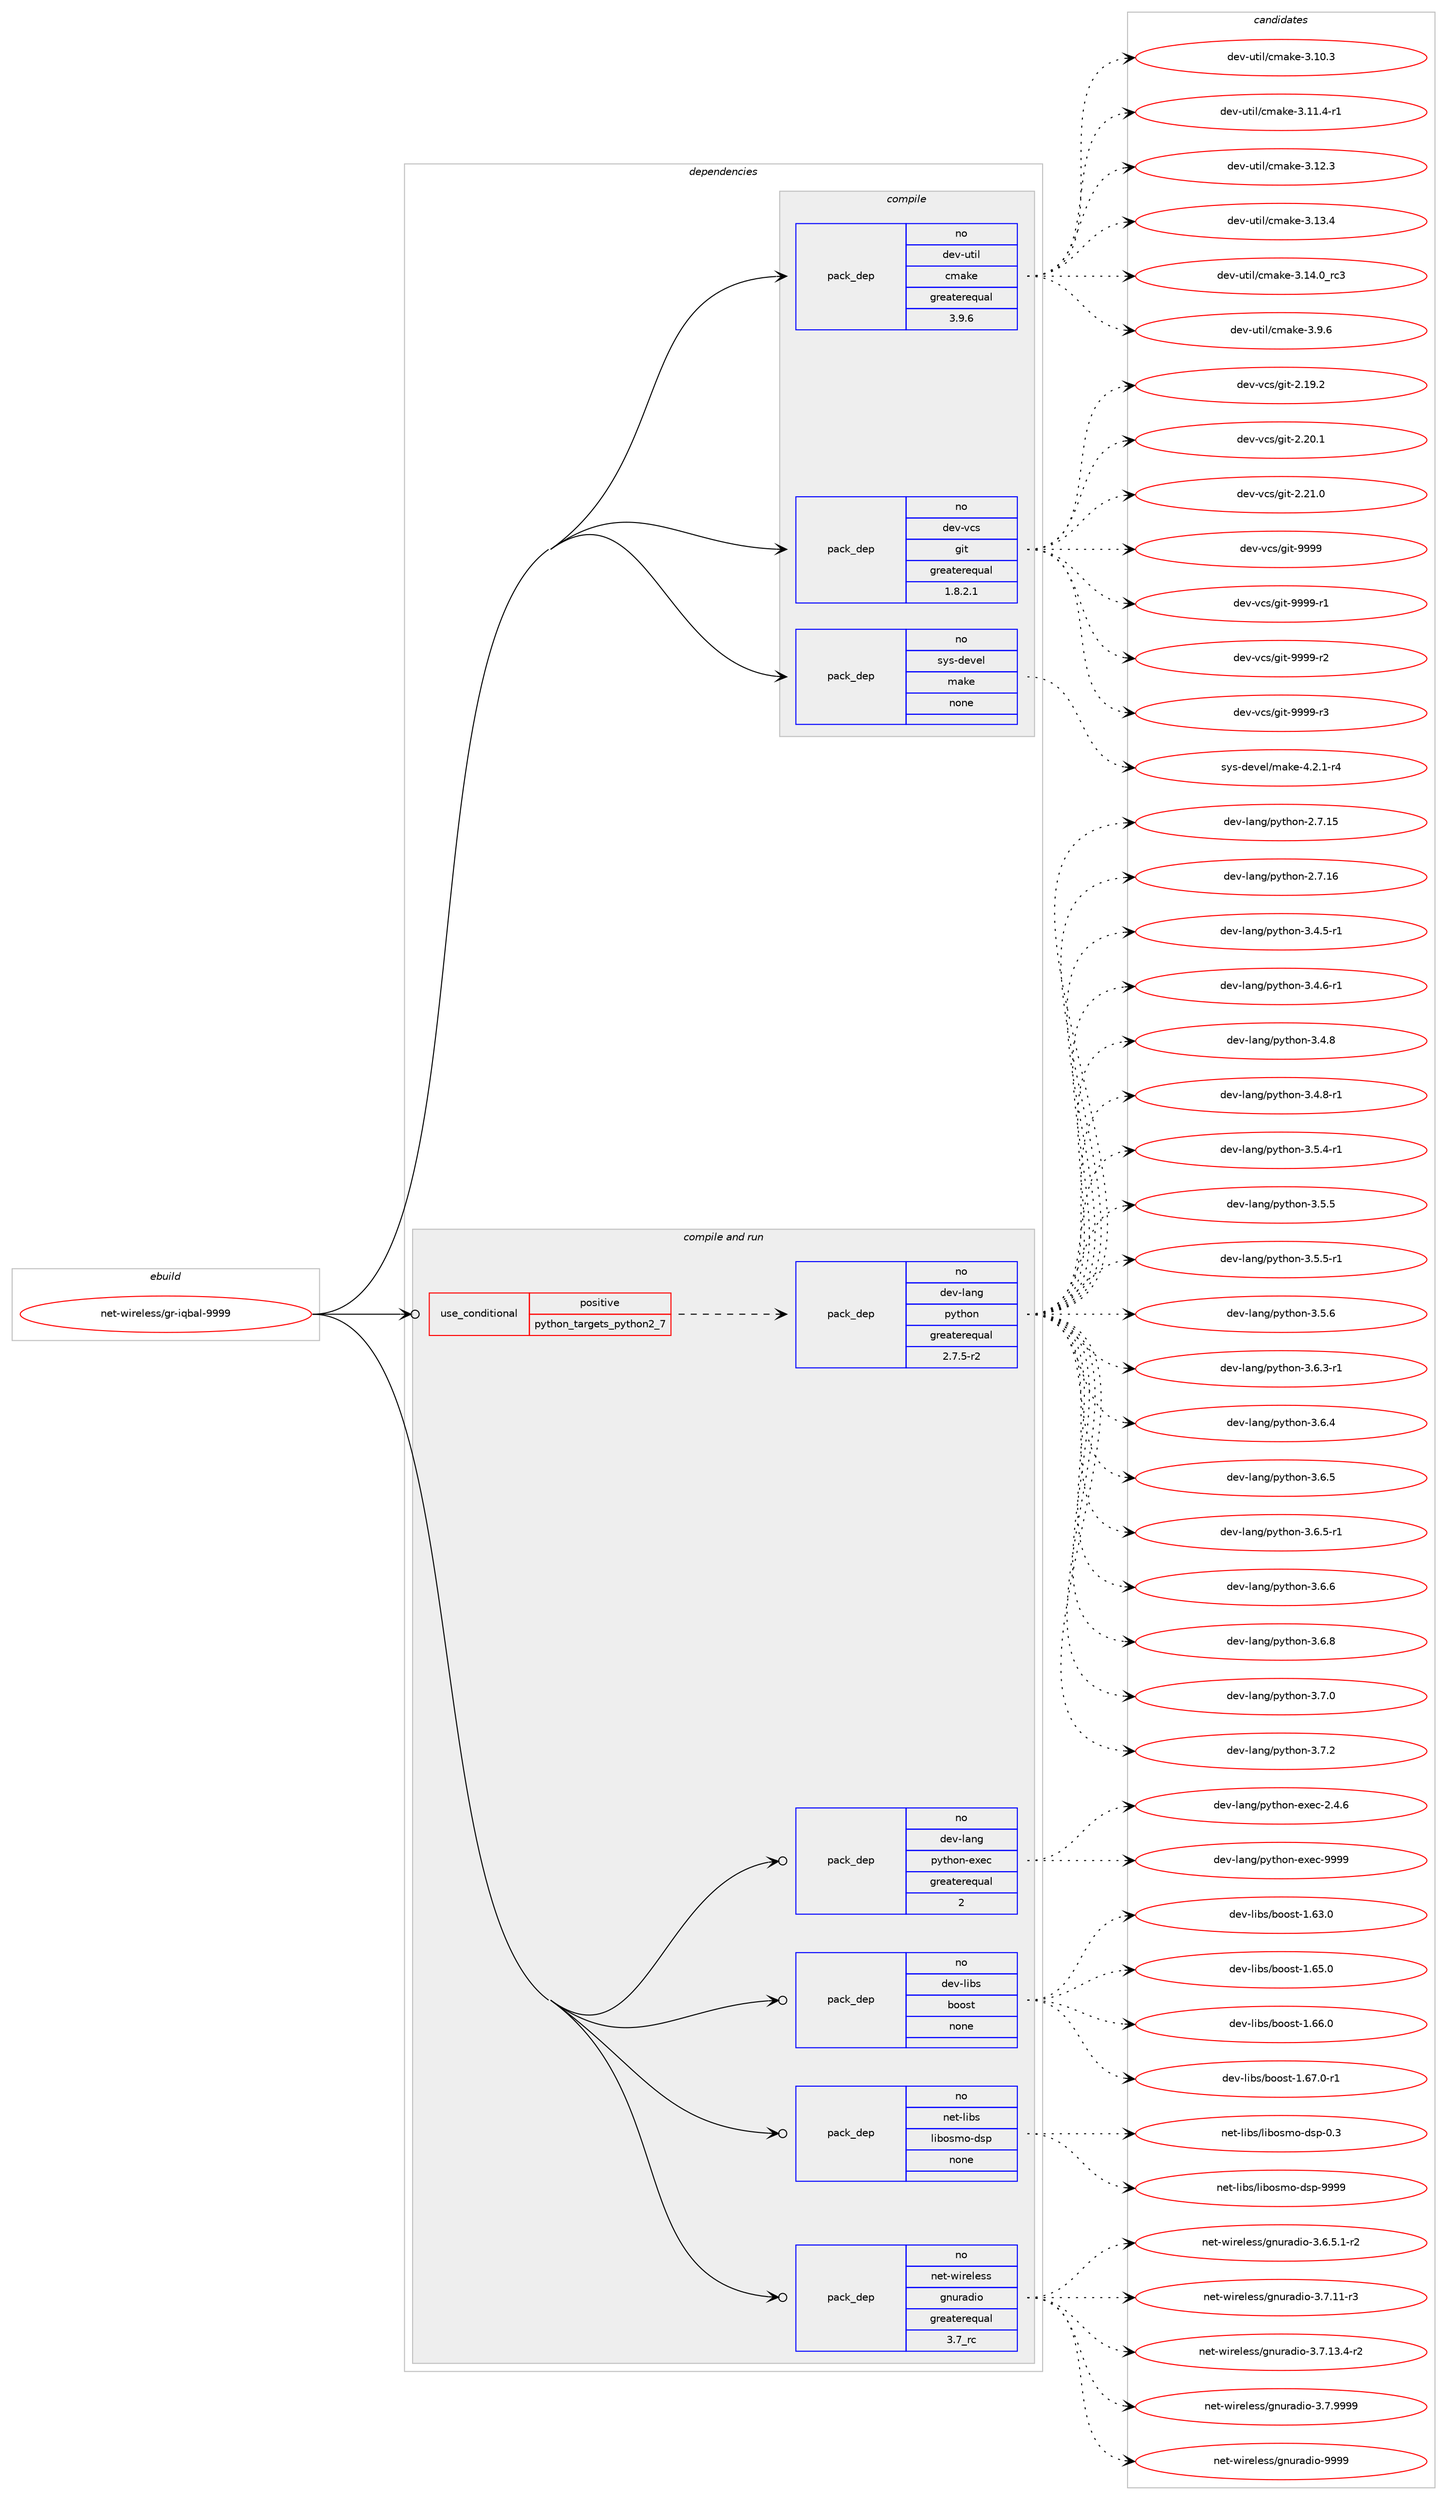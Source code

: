 digraph prolog {

# *************
# Graph options
# *************

newrank=true;
concentrate=true;
compound=true;
graph [rankdir=LR,fontname=Helvetica,fontsize=10,ranksep=1.5];#, ranksep=2.5, nodesep=0.2];
edge  [arrowhead=vee];
node  [fontname=Helvetica,fontsize=10];

# **********
# The ebuild
# **********

subgraph cluster_leftcol {
color=gray;
rank=same;
label=<<i>ebuild</i>>;
id [label="net-wireless/gr-iqbal-9999", color=red, width=4, href="../net-wireless/gr-iqbal-9999.svg"];
}

# ****************
# The dependencies
# ****************

subgraph cluster_midcol {
color=gray;
label=<<i>dependencies</i>>;
subgraph cluster_compile {
fillcolor="#eeeeee";
style=filled;
label=<<i>compile</i>>;
subgraph pack1201642 {
dependency1680456 [label=<<TABLE BORDER="0" CELLBORDER="1" CELLSPACING="0" CELLPADDING="4" WIDTH="220"><TR><TD ROWSPAN="6" CELLPADDING="30">pack_dep</TD></TR><TR><TD WIDTH="110">no</TD></TR><TR><TD>dev-util</TD></TR><TR><TD>cmake</TD></TR><TR><TD>greaterequal</TD></TR><TR><TD>3.9.6</TD></TR></TABLE>>, shape=none, color=blue];
}
id:e -> dependency1680456:w [weight=20,style="solid",arrowhead="vee"];
subgraph pack1201643 {
dependency1680457 [label=<<TABLE BORDER="0" CELLBORDER="1" CELLSPACING="0" CELLPADDING="4" WIDTH="220"><TR><TD ROWSPAN="6" CELLPADDING="30">pack_dep</TD></TR><TR><TD WIDTH="110">no</TD></TR><TR><TD>dev-vcs</TD></TR><TR><TD>git</TD></TR><TR><TD>greaterequal</TD></TR><TR><TD>1.8.2.1</TD></TR></TABLE>>, shape=none, color=blue];
}
id:e -> dependency1680457:w [weight=20,style="solid",arrowhead="vee"];
subgraph pack1201644 {
dependency1680458 [label=<<TABLE BORDER="0" CELLBORDER="1" CELLSPACING="0" CELLPADDING="4" WIDTH="220"><TR><TD ROWSPAN="6" CELLPADDING="30">pack_dep</TD></TR><TR><TD WIDTH="110">no</TD></TR><TR><TD>sys-devel</TD></TR><TR><TD>make</TD></TR><TR><TD>none</TD></TR><TR><TD></TD></TR></TABLE>>, shape=none, color=blue];
}
id:e -> dependency1680458:w [weight=20,style="solid",arrowhead="vee"];
}
subgraph cluster_compileandrun {
fillcolor="#eeeeee";
style=filled;
label=<<i>compile and run</i>>;
subgraph cond451310 {
dependency1680459 [label=<<TABLE BORDER="0" CELLBORDER="1" CELLSPACING="0" CELLPADDING="4"><TR><TD ROWSPAN="3" CELLPADDING="10">use_conditional</TD></TR><TR><TD>positive</TD></TR><TR><TD>python_targets_python2_7</TD></TR></TABLE>>, shape=none, color=red];
subgraph pack1201645 {
dependency1680460 [label=<<TABLE BORDER="0" CELLBORDER="1" CELLSPACING="0" CELLPADDING="4" WIDTH="220"><TR><TD ROWSPAN="6" CELLPADDING="30">pack_dep</TD></TR><TR><TD WIDTH="110">no</TD></TR><TR><TD>dev-lang</TD></TR><TR><TD>python</TD></TR><TR><TD>greaterequal</TD></TR><TR><TD>2.7.5-r2</TD></TR></TABLE>>, shape=none, color=blue];
}
dependency1680459:e -> dependency1680460:w [weight=20,style="dashed",arrowhead="vee"];
}
id:e -> dependency1680459:w [weight=20,style="solid",arrowhead="odotvee"];
subgraph pack1201646 {
dependency1680461 [label=<<TABLE BORDER="0" CELLBORDER="1" CELLSPACING="0" CELLPADDING="4" WIDTH="220"><TR><TD ROWSPAN="6" CELLPADDING="30">pack_dep</TD></TR><TR><TD WIDTH="110">no</TD></TR><TR><TD>dev-lang</TD></TR><TR><TD>python-exec</TD></TR><TR><TD>greaterequal</TD></TR><TR><TD>2</TD></TR></TABLE>>, shape=none, color=blue];
}
id:e -> dependency1680461:w [weight=20,style="solid",arrowhead="odotvee"];
subgraph pack1201647 {
dependency1680462 [label=<<TABLE BORDER="0" CELLBORDER="1" CELLSPACING="0" CELLPADDING="4" WIDTH="220"><TR><TD ROWSPAN="6" CELLPADDING="30">pack_dep</TD></TR><TR><TD WIDTH="110">no</TD></TR><TR><TD>dev-libs</TD></TR><TR><TD>boost</TD></TR><TR><TD>none</TD></TR><TR><TD></TD></TR></TABLE>>, shape=none, color=blue];
}
id:e -> dependency1680462:w [weight=20,style="solid",arrowhead="odotvee"];
subgraph pack1201648 {
dependency1680463 [label=<<TABLE BORDER="0" CELLBORDER="1" CELLSPACING="0" CELLPADDING="4" WIDTH="220"><TR><TD ROWSPAN="6" CELLPADDING="30">pack_dep</TD></TR><TR><TD WIDTH="110">no</TD></TR><TR><TD>net-libs</TD></TR><TR><TD>libosmo-dsp</TD></TR><TR><TD>none</TD></TR><TR><TD></TD></TR></TABLE>>, shape=none, color=blue];
}
id:e -> dependency1680463:w [weight=20,style="solid",arrowhead="odotvee"];
subgraph pack1201649 {
dependency1680464 [label=<<TABLE BORDER="0" CELLBORDER="1" CELLSPACING="0" CELLPADDING="4" WIDTH="220"><TR><TD ROWSPAN="6" CELLPADDING="30">pack_dep</TD></TR><TR><TD WIDTH="110">no</TD></TR><TR><TD>net-wireless</TD></TR><TR><TD>gnuradio</TD></TR><TR><TD>greaterequal</TD></TR><TR><TD>3.7_rc</TD></TR></TABLE>>, shape=none, color=blue];
}
id:e -> dependency1680464:w [weight=20,style="solid",arrowhead="odotvee"];
}
subgraph cluster_run {
fillcolor="#eeeeee";
style=filled;
label=<<i>run</i>>;
}
}

# **************
# The candidates
# **************

subgraph cluster_choices {
rank=same;
color=gray;
label=<<i>candidates</i>>;

subgraph choice1201642 {
color=black;
nodesep=1;
choice1001011184511711610510847991099710710145514649484651 [label="dev-util/cmake-3.10.3", color=red, width=4,href="../dev-util/cmake-3.10.3.svg"];
choice10010111845117116105108479910997107101455146494946524511449 [label="dev-util/cmake-3.11.4-r1", color=red, width=4,href="../dev-util/cmake-3.11.4-r1.svg"];
choice1001011184511711610510847991099710710145514649504651 [label="dev-util/cmake-3.12.3", color=red, width=4,href="../dev-util/cmake-3.12.3.svg"];
choice1001011184511711610510847991099710710145514649514652 [label="dev-util/cmake-3.13.4", color=red, width=4,href="../dev-util/cmake-3.13.4.svg"];
choice1001011184511711610510847991099710710145514649524648951149951 [label="dev-util/cmake-3.14.0_rc3", color=red, width=4,href="../dev-util/cmake-3.14.0_rc3.svg"];
choice10010111845117116105108479910997107101455146574654 [label="dev-util/cmake-3.9.6", color=red, width=4,href="../dev-util/cmake-3.9.6.svg"];
dependency1680456:e -> choice1001011184511711610510847991099710710145514649484651:w [style=dotted,weight="100"];
dependency1680456:e -> choice10010111845117116105108479910997107101455146494946524511449:w [style=dotted,weight="100"];
dependency1680456:e -> choice1001011184511711610510847991099710710145514649504651:w [style=dotted,weight="100"];
dependency1680456:e -> choice1001011184511711610510847991099710710145514649514652:w [style=dotted,weight="100"];
dependency1680456:e -> choice1001011184511711610510847991099710710145514649524648951149951:w [style=dotted,weight="100"];
dependency1680456:e -> choice10010111845117116105108479910997107101455146574654:w [style=dotted,weight="100"];
}
subgraph choice1201643 {
color=black;
nodesep=1;
choice10010111845118991154710310511645504649574650 [label="dev-vcs/git-2.19.2", color=red, width=4,href="../dev-vcs/git-2.19.2.svg"];
choice10010111845118991154710310511645504650484649 [label="dev-vcs/git-2.20.1", color=red, width=4,href="../dev-vcs/git-2.20.1.svg"];
choice10010111845118991154710310511645504650494648 [label="dev-vcs/git-2.21.0", color=red, width=4,href="../dev-vcs/git-2.21.0.svg"];
choice1001011184511899115471031051164557575757 [label="dev-vcs/git-9999", color=red, width=4,href="../dev-vcs/git-9999.svg"];
choice10010111845118991154710310511645575757574511449 [label="dev-vcs/git-9999-r1", color=red, width=4,href="../dev-vcs/git-9999-r1.svg"];
choice10010111845118991154710310511645575757574511450 [label="dev-vcs/git-9999-r2", color=red, width=4,href="../dev-vcs/git-9999-r2.svg"];
choice10010111845118991154710310511645575757574511451 [label="dev-vcs/git-9999-r3", color=red, width=4,href="../dev-vcs/git-9999-r3.svg"];
dependency1680457:e -> choice10010111845118991154710310511645504649574650:w [style=dotted,weight="100"];
dependency1680457:e -> choice10010111845118991154710310511645504650484649:w [style=dotted,weight="100"];
dependency1680457:e -> choice10010111845118991154710310511645504650494648:w [style=dotted,weight="100"];
dependency1680457:e -> choice1001011184511899115471031051164557575757:w [style=dotted,weight="100"];
dependency1680457:e -> choice10010111845118991154710310511645575757574511449:w [style=dotted,weight="100"];
dependency1680457:e -> choice10010111845118991154710310511645575757574511450:w [style=dotted,weight="100"];
dependency1680457:e -> choice10010111845118991154710310511645575757574511451:w [style=dotted,weight="100"];
}
subgraph choice1201644 {
color=black;
nodesep=1;
choice1151211154510010111810110847109971071014552465046494511452 [label="sys-devel/make-4.2.1-r4", color=red, width=4,href="../sys-devel/make-4.2.1-r4.svg"];
dependency1680458:e -> choice1151211154510010111810110847109971071014552465046494511452:w [style=dotted,weight="100"];
}
subgraph choice1201645 {
color=black;
nodesep=1;
choice10010111845108971101034711212111610411111045504655464953 [label="dev-lang/python-2.7.15", color=red, width=4,href="../dev-lang/python-2.7.15.svg"];
choice10010111845108971101034711212111610411111045504655464954 [label="dev-lang/python-2.7.16", color=red, width=4,href="../dev-lang/python-2.7.16.svg"];
choice1001011184510897110103471121211161041111104551465246534511449 [label="dev-lang/python-3.4.5-r1", color=red, width=4,href="../dev-lang/python-3.4.5-r1.svg"];
choice1001011184510897110103471121211161041111104551465246544511449 [label="dev-lang/python-3.4.6-r1", color=red, width=4,href="../dev-lang/python-3.4.6-r1.svg"];
choice100101118451089711010347112121116104111110455146524656 [label="dev-lang/python-3.4.8", color=red, width=4,href="../dev-lang/python-3.4.8.svg"];
choice1001011184510897110103471121211161041111104551465246564511449 [label="dev-lang/python-3.4.8-r1", color=red, width=4,href="../dev-lang/python-3.4.8-r1.svg"];
choice1001011184510897110103471121211161041111104551465346524511449 [label="dev-lang/python-3.5.4-r1", color=red, width=4,href="../dev-lang/python-3.5.4-r1.svg"];
choice100101118451089711010347112121116104111110455146534653 [label="dev-lang/python-3.5.5", color=red, width=4,href="../dev-lang/python-3.5.5.svg"];
choice1001011184510897110103471121211161041111104551465346534511449 [label="dev-lang/python-3.5.5-r1", color=red, width=4,href="../dev-lang/python-3.5.5-r1.svg"];
choice100101118451089711010347112121116104111110455146534654 [label="dev-lang/python-3.5.6", color=red, width=4,href="../dev-lang/python-3.5.6.svg"];
choice1001011184510897110103471121211161041111104551465446514511449 [label="dev-lang/python-3.6.3-r1", color=red, width=4,href="../dev-lang/python-3.6.3-r1.svg"];
choice100101118451089711010347112121116104111110455146544652 [label="dev-lang/python-3.6.4", color=red, width=4,href="../dev-lang/python-3.6.4.svg"];
choice100101118451089711010347112121116104111110455146544653 [label="dev-lang/python-3.6.5", color=red, width=4,href="../dev-lang/python-3.6.5.svg"];
choice1001011184510897110103471121211161041111104551465446534511449 [label="dev-lang/python-3.6.5-r1", color=red, width=4,href="../dev-lang/python-3.6.5-r1.svg"];
choice100101118451089711010347112121116104111110455146544654 [label="dev-lang/python-3.6.6", color=red, width=4,href="../dev-lang/python-3.6.6.svg"];
choice100101118451089711010347112121116104111110455146544656 [label="dev-lang/python-3.6.8", color=red, width=4,href="../dev-lang/python-3.6.8.svg"];
choice100101118451089711010347112121116104111110455146554648 [label="dev-lang/python-3.7.0", color=red, width=4,href="../dev-lang/python-3.7.0.svg"];
choice100101118451089711010347112121116104111110455146554650 [label="dev-lang/python-3.7.2", color=red, width=4,href="../dev-lang/python-3.7.2.svg"];
dependency1680460:e -> choice10010111845108971101034711212111610411111045504655464953:w [style=dotted,weight="100"];
dependency1680460:e -> choice10010111845108971101034711212111610411111045504655464954:w [style=dotted,weight="100"];
dependency1680460:e -> choice1001011184510897110103471121211161041111104551465246534511449:w [style=dotted,weight="100"];
dependency1680460:e -> choice1001011184510897110103471121211161041111104551465246544511449:w [style=dotted,weight="100"];
dependency1680460:e -> choice100101118451089711010347112121116104111110455146524656:w [style=dotted,weight="100"];
dependency1680460:e -> choice1001011184510897110103471121211161041111104551465246564511449:w [style=dotted,weight="100"];
dependency1680460:e -> choice1001011184510897110103471121211161041111104551465346524511449:w [style=dotted,weight="100"];
dependency1680460:e -> choice100101118451089711010347112121116104111110455146534653:w [style=dotted,weight="100"];
dependency1680460:e -> choice1001011184510897110103471121211161041111104551465346534511449:w [style=dotted,weight="100"];
dependency1680460:e -> choice100101118451089711010347112121116104111110455146534654:w [style=dotted,weight="100"];
dependency1680460:e -> choice1001011184510897110103471121211161041111104551465446514511449:w [style=dotted,weight="100"];
dependency1680460:e -> choice100101118451089711010347112121116104111110455146544652:w [style=dotted,weight="100"];
dependency1680460:e -> choice100101118451089711010347112121116104111110455146544653:w [style=dotted,weight="100"];
dependency1680460:e -> choice1001011184510897110103471121211161041111104551465446534511449:w [style=dotted,weight="100"];
dependency1680460:e -> choice100101118451089711010347112121116104111110455146544654:w [style=dotted,weight="100"];
dependency1680460:e -> choice100101118451089711010347112121116104111110455146544656:w [style=dotted,weight="100"];
dependency1680460:e -> choice100101118451089711010347112121116104111110455146554648:w [style=dotted,weight="100"];
dependency1680460:e -> choice100101118451089711010347112121116104111110455146554650:w [style=dotted,weight="100"];
}
subgraph choice1201646 {
color=black;
nodesep=1;
choice1001011184510897110103471121211161041111104510112010199455046524654 [label="dev-lang/python-exec-2.4.6", color=red, width=4,href="../dev-lang/python-exec-2.4.6.svg"];
choice10010111845108971101034711212111610411111045101120101994557575757 [label="dev-lang/python-exec-9999", color=red, width=4,href="../dev-lang/python-exec-9999.svg"];
dependency1680461:e -> choice1001011184510897110103471121211161041111104510112010199455046524654:w [style=dotted,weight="100"];
dependency1680461:e -> choice10010111845108971101034711212111610411111045101120101994557575757:w [style=dotted,weight="100"];
}
subgraph choice1201647 {
color=black;
nodesep=1;
choice1001011184510810598115479811111111511645494654514648 [label="dev-libs/boost-1.63.0", color=red, width=4,href="../dev-libs/boost-1.63.0.svg"];
choice1001011184510810598115479811111111511645494654534648 [label="dev-libs/boost-1.65.0", color=red, width=4,href="../dev-libs/boost-1.65.0.svg"];
choice1001011184510810598115479811111111511645494654544648 [label="dev-libs/boost-1.66.0", color=red, width=4,href="../dev-libs/boost-1.66.0.svg"];
choice10010111845108105981154798111111115116454946545546484511449 [label="dev-libs/boost-1.67.0-r1", color=red, width=4,href="../dev-libs/boost-1.67.0-r1.svg"];
dependency1680462:e -> choice1001011184510810598115479811111111511645494654514648:w [style=dotted,weight="100"];
dependency1680462:e -> choice1001011184510810598115479811111111511645494654534648:w [style=dotted,weight="100"];
dependency1680462:e -> choice1001011184510810598115479811111111511645494654544648:w [style=dotted,weight="100"];
dependency1680462:e -> choice10010111845108105981154798111111115116454946545546484511449:w [style=dotted,weight="100"];
}
subgraph choice1201648 {
color=black;
nodesep=1;
choice110101116451081059811547108105981111151091114510011511245484651 [label="net-libs/libosmo-dsp-0.3", color=red, width=4,href="../net-libs/libosmo-dsp-0.3.svg"];
choice11010111645108105981154710810598111115109111451001151124557575757 [label="net-libs/libosmo-dsp-9999", color=red, width=4,href="../net-libs/libosmo-dsp-9999.svg"];
dependency1680463:e -> choice110101116451081059811547108105981111151091114510011511245484651:w [style=dotted,weight="100"];
dependency1680463:e -> choice11010111645108105981154710810598111115109111451001151124557575757:w [style=dotted,weight="100"];
}
subgraph choice1201649 {
color=black;
nodesep=1;
choice11010111645119105114101108101115115471031101171149710010511145514654465346494511450 [label="net-wireless/gnuradio-3.6.5.1-r2", color=red, width=4,href="../net-wireless/gnuradio-3.6.5.1-r2.svg"];
choice110101116451191051141011081011151154710311011711497100105111455146554649494511451 [label="net-wireless/gnuradio-3.7.11-r3", color=red, width=4,href="../net-wireless/gnuradio-3.7.11-r3.svg"];
choice1101011164511910511410110810111511547103110117114971001051114551465546495146524511450 [label="net-wireless/gnuradio-3.7.13.4-r2", color=red, width=4,href="../net-wireless/gnuradio-3.7.13.4-r2.svg"];
choice110101116451191051141011081011151154710311011711497100105111455146554657575757 [label="net-wireless/gnuradio-3.7.9999", color=red, width=4,href="../net-wireless/gnuradio-3.7.9999.svg"];
choice1101011164511910511410110810111511547103110117114971001051114557575757 [label="net-wireless/gnuradio-9999", color=red, width=4,href="../net-wireless/gnuradio-9999.svg"];
dependency1680464:e -> choice11010111645119105114101108101115115471031101171149710010511145514654465346494511450:w [style=dotted,weight="100"];
dependency1680464:e -> choice110101116451191051141011081011151154710311011711497100105111455146554649494511451:w [style=dotted,weight="100"];
dependency1680464:e -> choice1101011164511910511410110810111511547103110117114971001051114551465546495146524511450:w [style=dotted,weight="100"];
dependency1680464:e -> choice110101116451191051141011081011151154710311011711497100105111455146554657575757:w [style=dotted,weight="100"];
dependency1680464:e -> choice1101011164511910511410110810111511547103110117114971001051114557575757:w [style=dotted,weight="100"];
}
}

}
